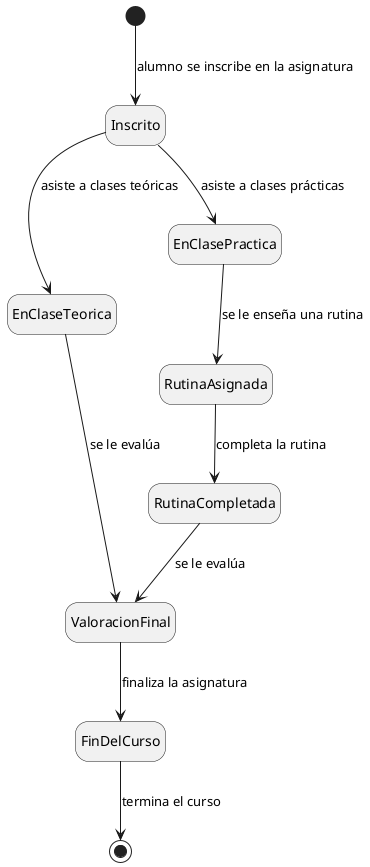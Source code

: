 @startuml

hide empty description

[*] --> Inscrito : alumno se inscribe en la asignatura
Inscrito --> EnClaseTeorica : asiste a clases teóricas
Inscrito --> EnClasePractica : asiste a clases prácticas

EnClaseTeorica --> ValoracionFinal : se le evalúa
EnClasePractica --> RutinaAsignada : se le enseña una rutina

RutinaAsignada --> RutinaCompletada : completa la rutina
RutinaCompletada --> ValoracionFinal : se le evalúa

ValoracionFinal --> FinDelCurso : finaliza la asignatura

FinDelCurso --> [*] : termina el curso

@enduml
